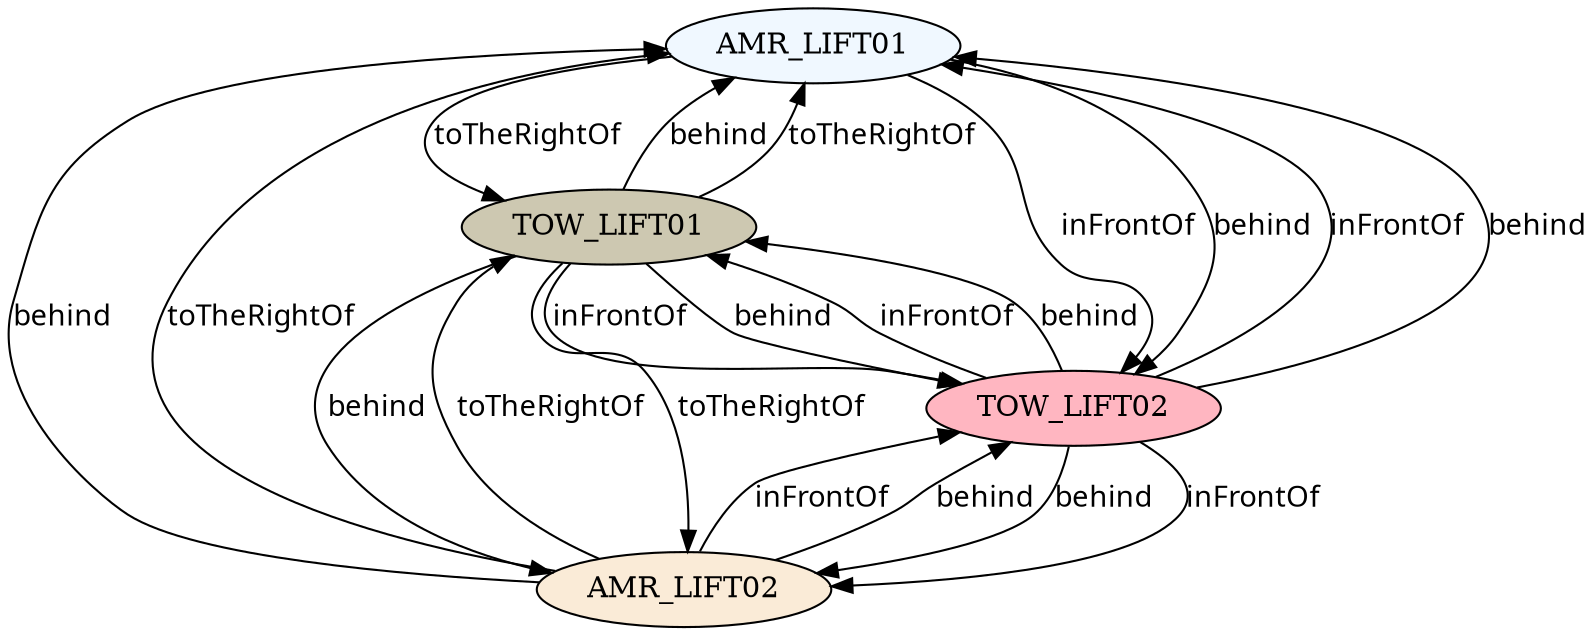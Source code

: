 // The Scene Graph
digraph {
	node [fillcolor=aliceblue style=filled]
	0 [label=AMR_LIFT01]
	node [fillcolor=antiquewhite style=filled]
	1 [label=AMR_LIFT02]
	node [fillcolor=cornsilk3 style=filled]
	2 [label=TOW_LIFT01]
	node [fillcolor=lightpink style=filled]
	3 [label=TOW_LIFT02]
	edge [color=black fontname=Sans style=filled]
	0 -> 2 [label=toTheRightOf]
	0 -> 3 [label=inFrontOf]
	0 -> 3 [label=behind]
	1 -> 0 [label=behind]
	1 -> 0 [label=toTheRightOf]
	1 -> 2 [label=toTheRightOf]
	1 -> 3 [label=inFrontOf]
	1 -> 3 [label=behind]
	2 -> 0 [label=behind]
	2 -> 0 [label=toTheRightOf]
	2 -> 1 [label=behind]
	2 -> 1 [label=toTheRightOf]
	2 -> 3 [label=inFrontOf]
	2 -> 3 [label=behind]
	3 -> 0 [label=inFrontOf]
	3 -> 0 [label=behind]
	3 -> 1 [label=inFrontOf]
	3 -> 1 [label=behind]
	3 -> 2 [label=inFrontOf]
	3 -> 2 [label=behind]
}
